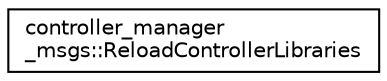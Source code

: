 digraph "Graphical Class Hierarchy"
{
  edge [fontname="Helvetica",fontsize="10",labelfontname="Helvetica",labelfontsize="10"];
  node [fontname="Helvetica",fontsize="10",shape=record];
  rankdir="LR";
  Node1 [label="controller_manager\l_msgs::ReloadControllerLibraries",height=0.2,width=0.4,color="black", fillcolor="white", style="filled",URL="$classcontroller__manager__msgs_1_1_reload_controller_libraries.html"];
}

